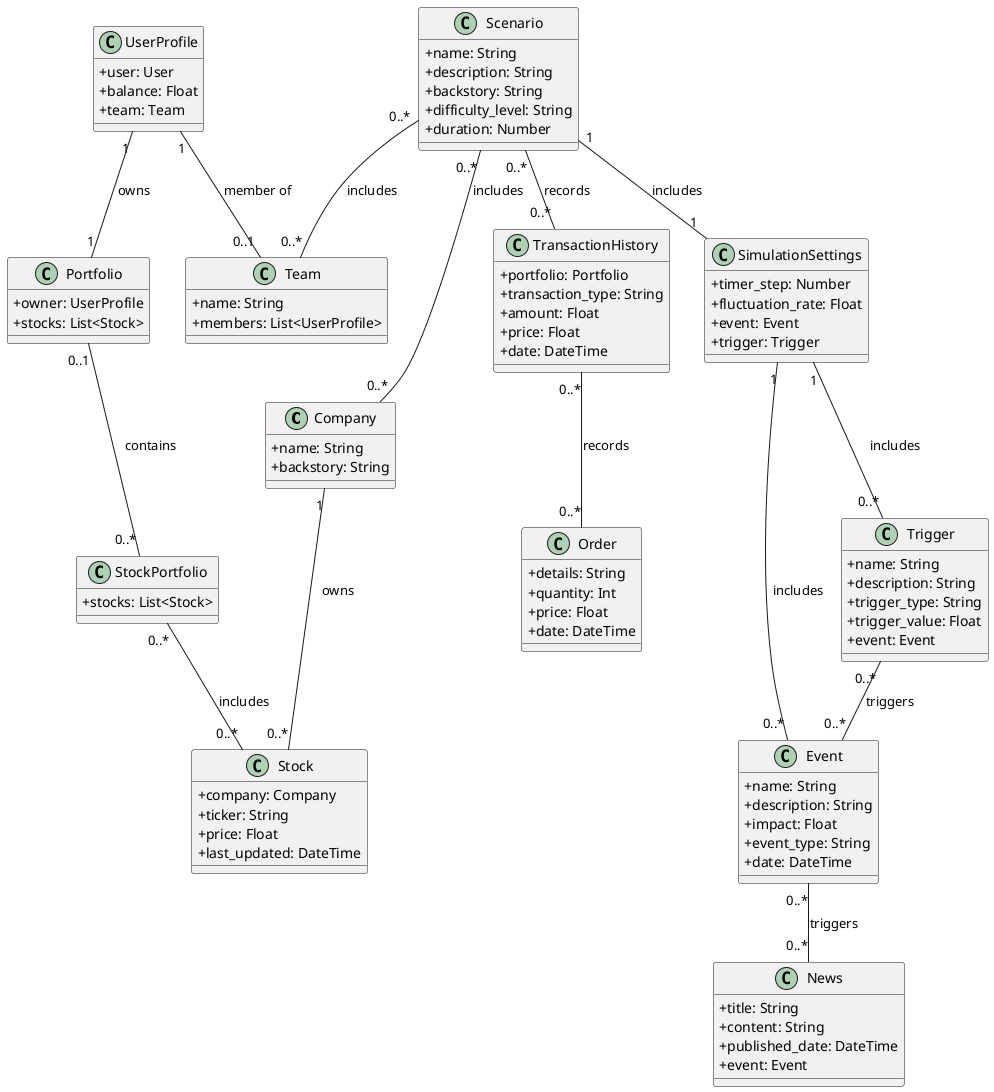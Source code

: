 @startuml
skinparam classAttributeIconSize 0

class Company {
    +name: String
    +backstory: String
}

class Stock {
    +company: Company
    +ticker: String
    +price: Float
    +last_updated: DateTime
}

class Team {
    +name: String
    +members: List<UserProfile>
}

class UserProfile {
    +user: User
    +balance: Float
    +team: Team
}

class SimulationSettings {
    +timer_step: Number
    +fluctuation_rate: Float
    +event: Event
    +trigger: Trigger
}

class Scenario {
    +name: String
    +description: String
    +backstory: String
    +difficulty_level: String
    +duration: Number
}

class Portfolio {
    +owner: UserProfile
    +stocks: List<Stock>
}

class TransactionHistory {
    +portfolio: Portfolio
    +transaction_type: String
    +amount: Float
    +price: Float
    +date: DateTime
}

class News {
    +title: String
    +content: String
    +published_date: DateTime
    +event: Event
}

class Event {
    +name: String
    +description: String
    +impact: Float
    +event_type: String
    +date: DateTime
}

class Trigger {
    +name: String
    +description: String
    +trigger_type: String
    +trigger_value: Float
    +event: Event
}

class StockPortfolio {
    +stocks: List<Stock>
}

class Order {
    +details: String
    +quantity: Int
    +price: Float
    +date: DateTime
}

Company "1" -- "0..*" Stock : owns
UserProfile "1" -- "0..1" Team : member of
Scenario "0..*" -- "0..*" Company : includes
Scenario "0..*" -- "0..*" Team : includes
Scenario "1" -- "1" SimulationSettings : includes
SimulationSettings "1" -- "0..*" Trigger : includes
SimulationSettings "1" -- "0..*" Event : includes
UserProfile "1" -- "1" Portfolio : owns
Portfolio "0..1" -- "0..*" StockPortfolio : contains
StockPortfolio "0..*" -- "0..*" Stock : includes
Scenario "0..*" -- "0..*" TransactionHistory : records
TransactionHistory "0..*" -- "0..*" Order : records
Event "0..*" -- "0..*" News : triggers
Trigger "0..*" -- "0..*" Event : triggers

@enduml
